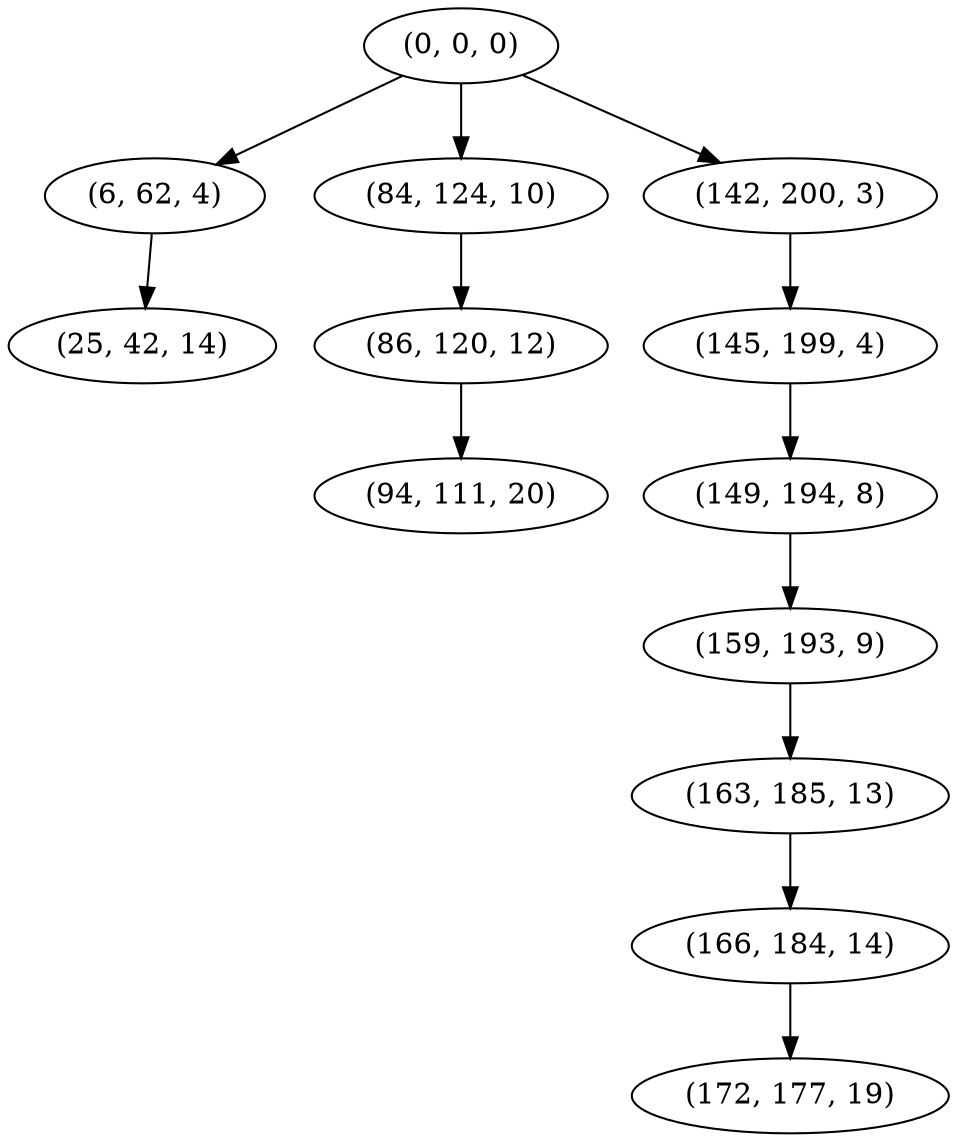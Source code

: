 digraph tree {
    "(0, 0, 0)";
    "(6, 62, 4)";
    "(25, 42, 14)";
    "(84, 124, 10)";
    "(86, 120, 12)";
    "(94, 111, 20)";
    "(142, 200, 3)";
    "(145, 199, 4)";
    "(149, 194, 8)";
    "(159, 193, 9)";
    "(163, 185, 13)";
    "(166, 184, 14)";
    "(172, 177, 19)";
    "(0, 0, 0)" -> "(6, 62, 4)";
    "(0, 0, 0)" -> "(84, 124, 10)";
    "(0, 0, 0)" -> "(142, 200, 3)";
    "(6, 62, 4)" -> "(25, 42, 14)";
    "(84, 124, 10)" -> "(86, 120, 12)";
    "(86, 120, 12)" -> "(94, 111, 20)";
    "(142, 200, 3)" -> "(145, 199, 4)";
    "(145, 199, 4)" -> "(149, 194, 8)";
    "(149, 194, 8)" -> "(159, 193, 9)";
    "(159, 193, 9)" -> "(163, 185, 13)";
    "(163, 185, 13)" -> "(166, 184, 14)";
    "(166, 184, 14)" -> "(172, 177, 19)";
}
